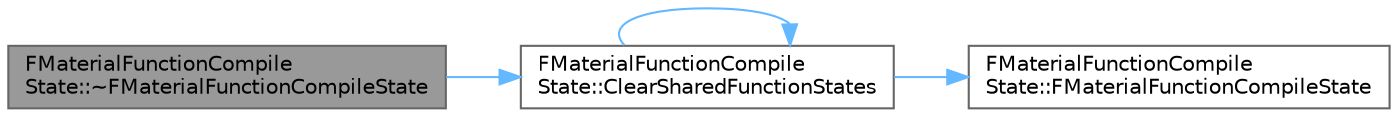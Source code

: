 digraph "FMaterialFunctionCompileState::~FMaterialFunctionCompileState"
{
 // INTERACTIVE_SVG=YES
 // LATEX_PDF_SIZE
  bgcolor="transparent";
  edge [fontname=Helvetica,fontsize=10,labelfontname=Helvetica,labelfontsize=10];
  node [fontname=Helvetica,fontsize=10,shape=box,height=0.2,width=0.4];
  rankdir="LR";
  Node1 [id="Node000001",label="FMaterialFunctionCompile\lState::~FMaterialFunctionCompileState",height=0.2,width=0.4,color="gray40", fillcolor="grey60", style="filled", fontcolor="black",tooltip=" "];
  Node1 -> Node2 [id="edge1_Node000001_Node000002",color="steelblue1",style="solid",tooltip=" "];
  Node2 [id="Node000002",label="FMaterialFunctionCompile\lState::ClearSharedFunctionStates",height=0.2,width=0.4,color="grey40", fillcolor="white", style="filled",URL="$d0/d4b/classFMaterialFunctionCompileState.html#a1e753efc70feaa17ecc9cc67f458ea56",tooltip=" "];
  Node2 -> Node3 [id="edge2_Node000002_Node000003",color="steelblue1",style="solid",tooltip=" "];
  Node3 [id="Node000003",label="FMaterialFunctionCompile\lState::FMaterialFunctionCompileState",height=0.2,width=0.4,color="grey40", fillcolor="white", style="filled",URL="$d0/d4b/classFMaterialFunctionCompileState.html#abe2ae42fe207ff30a9f9472405fd2601",tooltip=" "];
  Node2 -> Node2 [id="edge3_Node000002_Node000002",color="steelblue1",style="solid",tooltip=" "];
}
